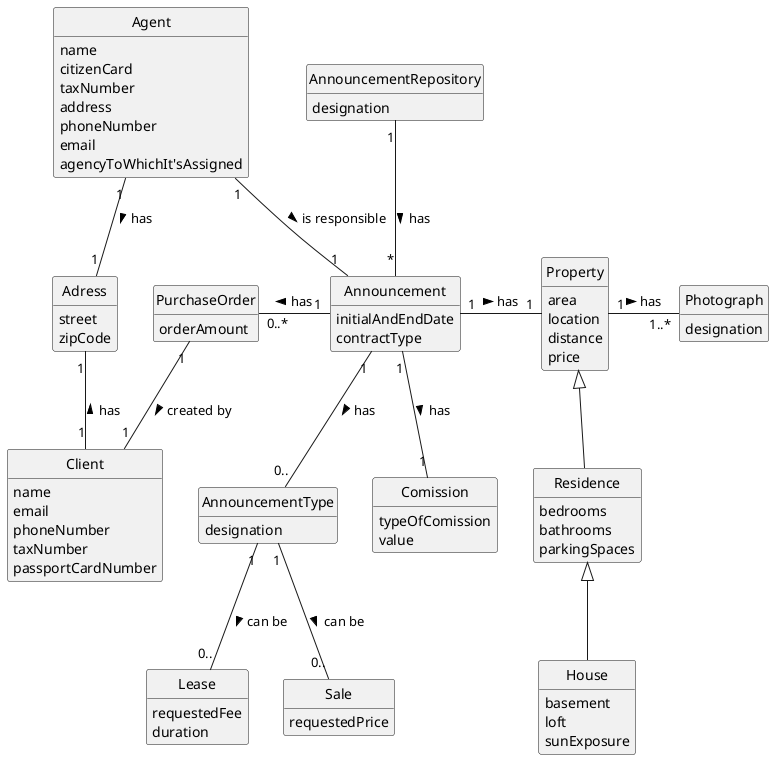 @startuml
skinparam monochrome true
skinparam packageStyle rectangle
skinparam shadowing false

'left to right direction

skinparam classAttributeIconSize 0

hide circle
hide methods

'title Domain Model

'class Platform {
'  -description
'}



class Agent {
 name
    citizenCard
    taxNumber
    address
    phoneNumber
    email
    agencyToWhichIt'sAssigned
}


class AnnouncementRepository {
designation
}

class Announcement {
initialAndEndDate
contractType

}

class AnnouncementType{
designation
}

class Sale {
requestedPrice
}

class Lease {
requestedFee
duration
}

class Comission {
typeOfComission
value
}

class Property {
area
location
distance
price
}

class Residence {
bedrooms
bathrooms
parkingSpaces
}

class Photograph {
designation
}
class House {
basement
loft
sunExposure
}

class Adress {
street
zipCode
}

class Client {
name
email
phoneNumber
taxNumber
passportCardNumber
}

class PurchaseOrder {
orderAmount
}

Announcement "1" -- "1" Comission : has >
Announcement "1" -- "0.." AnnouncementType: has >
Announcement "1" - "1" Property: has >
Announcement "1" -left- "0..*" PurchaseOrder: has >

AnnouncementType "1" -- "0.." Sale: can be >
AnnouncementType "1" -- "0.." Lease: can be >

Property "1" - "1..*" Photograph: has >
Property <|-- Residence
Residence <|-- House

PurchaseOrder "1" -- "1" Client: created by >

Client "1" -up- "1" Adress: has >

Agent "1" -- "1" Adress: has >
Agent "1" -- "1" Announcement: is responsible >

AnnouncementRepository "1" -- "*" Announcement: has >
@enduml